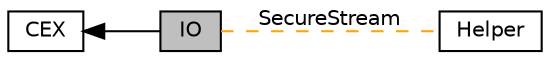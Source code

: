 digraph "IO"
{
  edge [fontname="Helvetica",fontsize="10",labelfontname="Helvetica",labelfontsize="10"];
  node [fontname="Helvetica",fontsize="10",shape=box];
  rankdir=LR;
  Node2 [label="CEX",height=0.2,width=0.4,color="black", fillcolor="white", style="filled",URL="$group___c_e_x.html",tooltip="Root Namespace."];
  Node1 [label="IO",height=0.2,width=0.4,color="black", fillcolor="grey75", style="filled", fontcolor="black",tooltip="IO Processors."];
  Node3 [label="Helper",height=0.2,width=0.4,color="black", fillcolor="white", style="filled",URL="$group___helper.html",tooltip="Cryptographic Helper Classes."];
  Node2->Node1 [shape=plaintext, dir="back", style="solid"];
  Node1->Node3 [shape=plaintext, label="SecureStream", color="orange", dir="none", style="dashed"];
}
